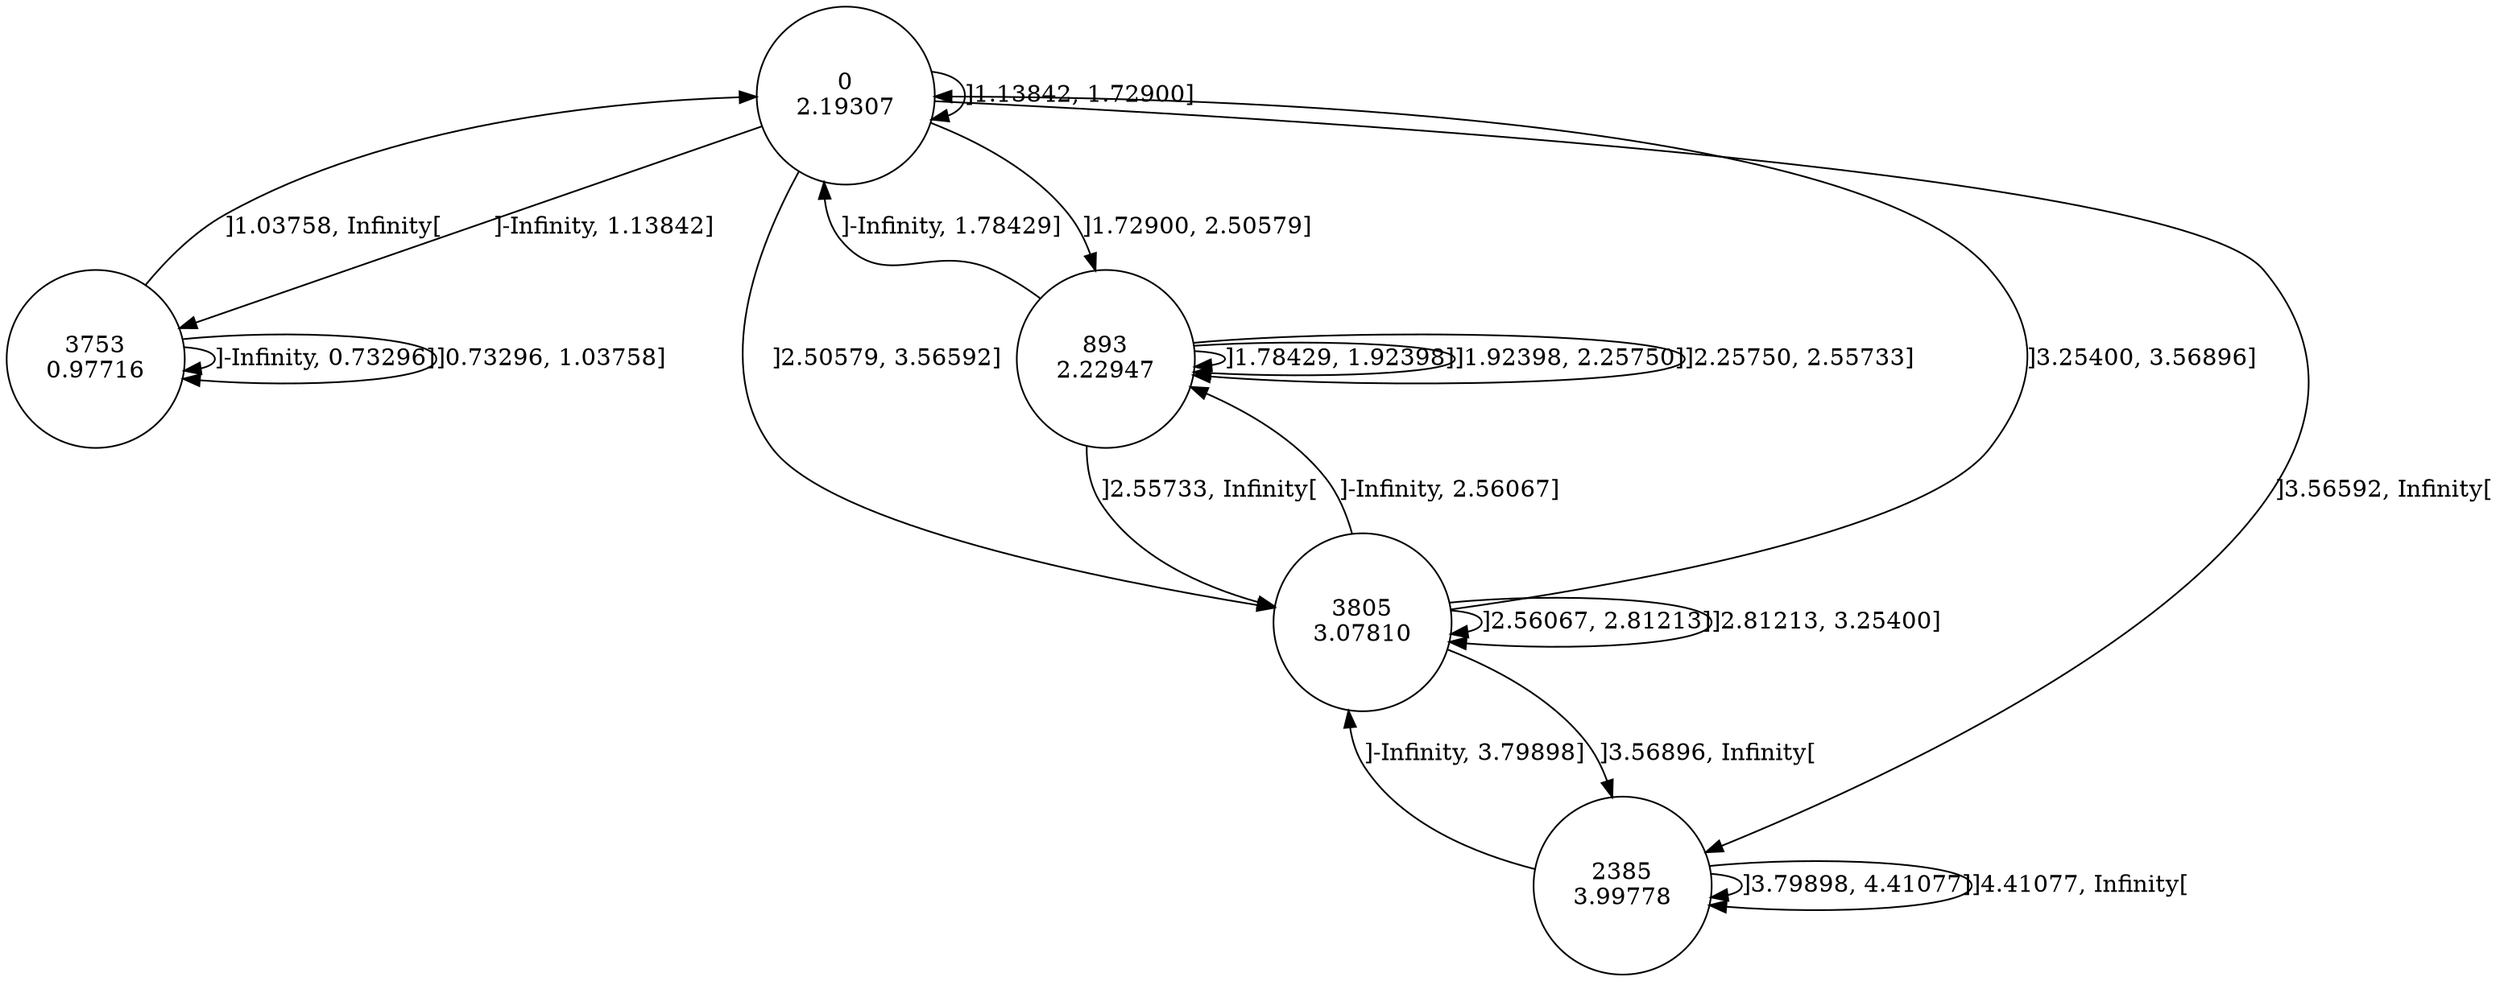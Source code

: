 digraph DFA {
0 [shape=circle, label="0\n2.19307"];
	0 -> 3753 [label="]-Infinity, 1.13842]"];
	0 -> 0 [label="]1.13842, 1.72900]"];
	0 -> 893 [label="]1.72900, 2.50579]"];
	0 -> 3805 [label="]2.50579, 3.56592]"];
	0 -> 2385 [label="]3.56592, Infinity["];
2385 [shape=circle, label="2385\n3.99778"];
	2385 -> 3805 [label="]-Infinity, 3.79898]"];
	2385 -> 2385 [label="]3.79898, 4.41077]"];
	2385 -> 2385 [label="]4.41077, Infinity["];
3805 [shape=circle, label="3805\n3.07810"];
	3805 -> 893 [label="]-Infinity, 2.56067]"];
	3805 -> 3805 [label="]2.56067, 2.81213]"];
	3805 -> 3805 [label="]2.81213, 3.25400]"];
	3805 -> 0 [label="]3.25400, 3.56896]"];
	3805 -> 2385 [label="]3.56896, Infinity["];
893 [shape=circle, label="893\n2.22947"];
	893 -> 0 [label="]-Infinity, 1.78429]"];
	893 -> 893 [label="]1.78429, 1.92398]"];
	893 -> 893 [label="]1.92398, 2.25750]"];
	893 -> 893 [label="]2.25750, 2.55733]"];
	893 -> 3805 [label="]2.55733, Infinity["];
3753 [shape=circle, label="3753\n0.97716"];
	3753 -> 3753 [label="]-Infinity, 0.73296]"];
	3753 -> 3753 [label="]0.73296, 1.03758]"];
	3753 -> 0 [label="]1.03758, Infinity["];
}